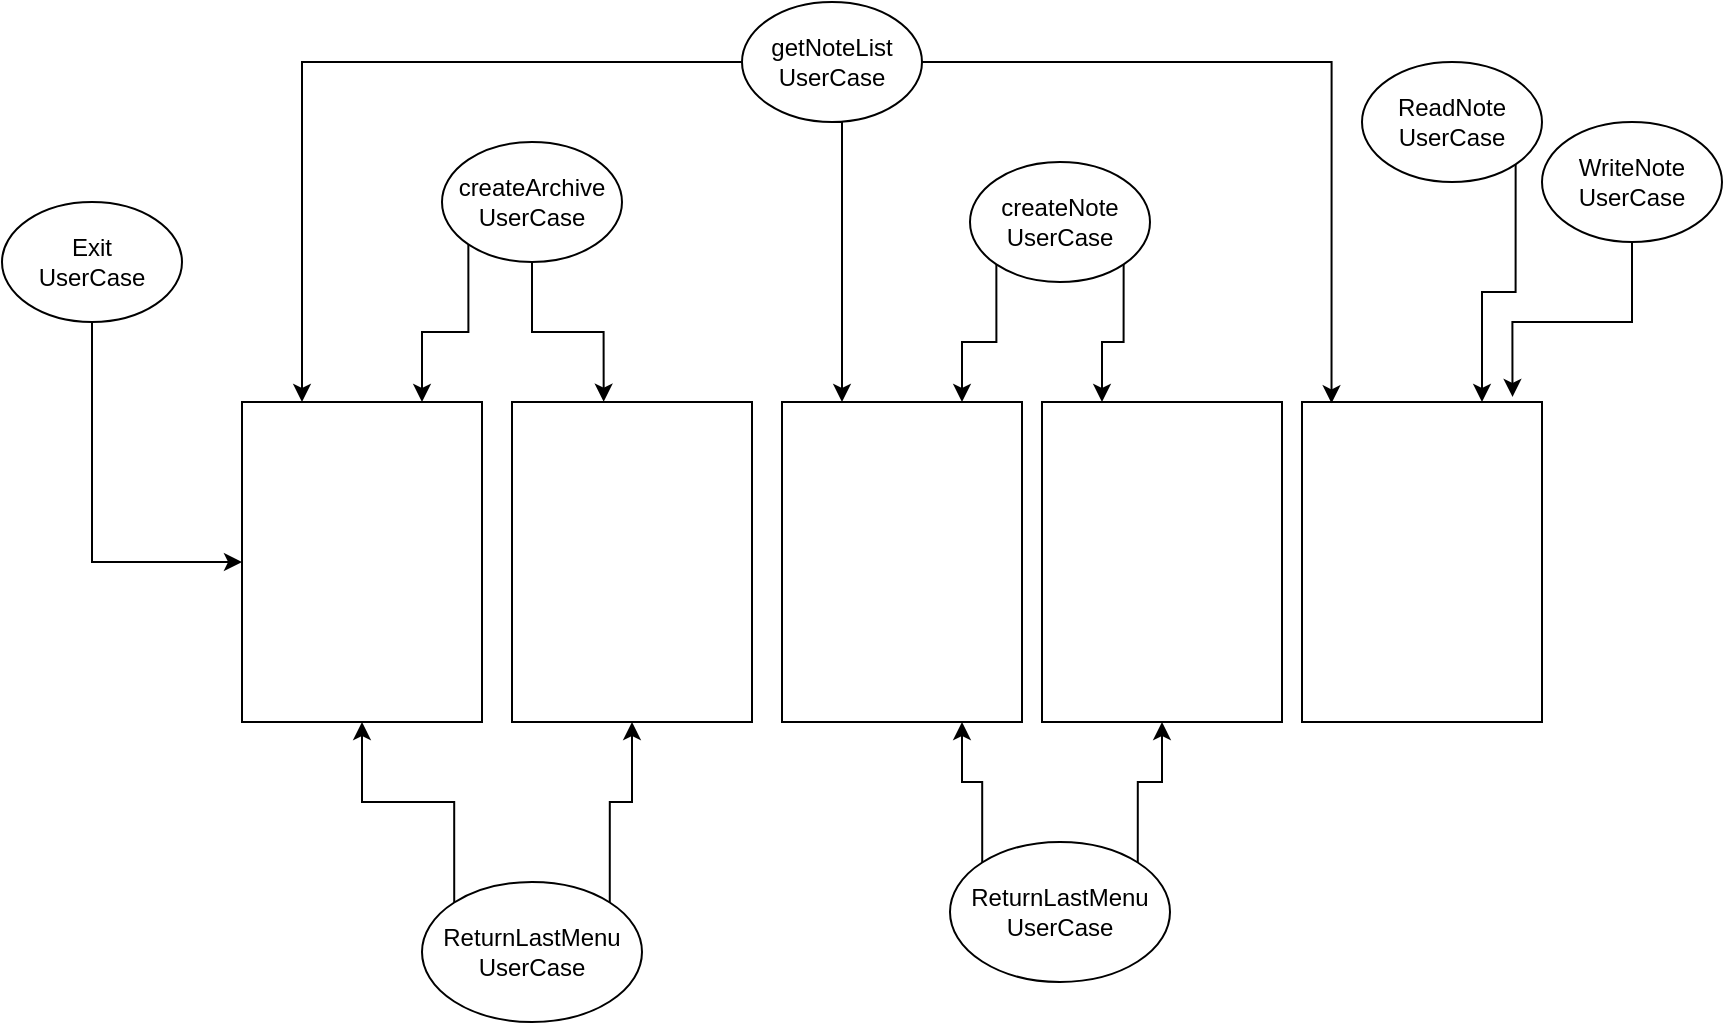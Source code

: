 <mxfile version="21.3.4" type="github">
  <diagram name="Страница 1" id="kjG9lB7ZpE4-tK7_RKbl">
    <mxGraphModel dx="1829" dy="569" grid="1" gridSize="10" guides="1" tooltips="1" connect="1" arrows="1" fold="1" page="1" pageScale="1" pageWidth="827" pageHeight="1169" math="0" shadow="0">
      <root>
        <mxCell id="0" />
        <mxCell id="1" parent="0" />
        <mxCell id="nSvpjmNpNfjdV9OC4rbj-11" value="" style="rounded=0;whiteSpace=wrap;html=1;" vertex="1" parent="1">
          <mxGeometry x="320" y="370" width="120" height="160" as="geometry" />
        </mxCell>
        <mxCell id="nSvpjmNpNfjdV9OC4rbj-12" value="" style="rounded=0;whiteSpace=wrap;html=1;" vertex="1" parent="1">
          <mxGeometry x="450" y="370" width="120" height="160" as="geometry" />
        </mxCell>
        <mxCell id="nSvpjmNpNfjdV9OC4rbj-13" value="" style="rounded=0;whiteSpace=wrap;html=1;" vertex="1" parent="1">
          <mxGeometry x="580" y="370" width="120" height="160" as="geometry" />
        </mxCell>
        <mxCell id="nSvpjmNpNfjdV9OC4rbj-10" value="" style="rounded=0;whiteSpace=wrap;html=1;" vertex="1" parent="1">
          <mxGeometry x="185" y="370" width="120" height="160" as="geometry" />
        </mxCell>
        <mxCell id="nSvpjmNpNfjdV9OC4rbj-8" value="" style="rounded=0;whiteSpace=wrap;html=1;" vertex="1" parent="1">
          <mxGeometry x="50" y="370" width="120" height="160" as="geometry" />
        </mxCell>
        <mxCell id="nSvpjmNpNfjdV9OC4rbj-25" style="edgeStyle=orthogonalEdgeStyle;rounded=0;orthogonalLoop=1;jettySize=auto;html=1;exitX=0;exitY=0.5;exitDx=0;exitDy=0;entryX=0.25;entryY=0;entryDx=0;entryDy=0;" edge="1" parent="1" source="nSvpjmNpNfjdV9OC4rbj-3" target="nSvpjmNpNfjdV9OC4rbj-8">
          <mxGeometry relative="1" as="geometry" />
        </mxCell>
        <mxCell id="nSvpjmNpNfjdV9OC4rbj-26" style="edgeStyle=orthogonalEdgeStyle;rounded=0;orthogonalLoop=1;jettySize=auto;html=1;exitX=0.5;exitY=1;exitDx=0;exitDy=0;entryX=0.25;entryY=0;entryDx=0;entryDy=0;" edge="1" parent="1" source="nSvpjmNpNfjdV9OC4rbj-3" target="nSvpjmNpNfjdV9OC4rbj-11">
          <mxGeometry relative="1" as="geometry">
            <Array as="points">
              <mxPoint x="350" y="230" />
            </Array>
          </mxGeometry>
        </mxCell>
        <mxCell id="nSvpjmNpNfjdV9OC4rbj-31" style="edgeStyle=orthogonalEdgeStyle;rounded=0;orthogonalLoop=1;jettySize=auto;html=1;exitX=1;exitY=0.5;exitDx=0;exitDy=0;entryX=0.123;entryY=0.004;entryDx=0;entryDy=0;entryPerimeter=0;" edge="1" parent="1" source="nSvpjmNpNfjdV9OC4rbj-3" target="nSvpjmNpNfjdV9OC4rbj-13">
          <mxGeometry relative="1" as="geometry" />
        </mxCell>
        <mxCell id="nSvpjmNpNfjdV9OC4rbj-3" value="getNoteList&lt;br&gt;UserCase" style="ellipse;whiteSpace=wrap;html=1;" vertex="1" parent="1">
          <mxGeometry x="300" y="170" width="90" height="60" as="geometry" />
        </mxCell>
        <mxCell id="nSvpjmNpNfjdV9OC4rbj-23" style="edgeStyle=orthogonalEdgeStyle;rounded=0;orthogonalLoop=1;jettySize=auto;html=1;exitX=0.5;exitY=1;exitDx=0;exitDy=0;entryX=0.382;entryY=-0.001;entryDx=0;entryDy=0;entryPerimeter=0;" edge="1" parent="1" source="nSvpjmNpNfjdV9OC4rbj-4" target="nSvpjmNpNfjdV9OC4rbj-10">
          <mxGeometry relative="1" as="geometry" />
        </mxCell>
        <mxCell id="nSvpjmNpNfjdV9OC4rbj-24" style="edgeStyle=orthogonalEdgeStyle;rounded=0;orthogonalLoop=1;jettySize=auto;html=1;exitX=0;exitY=1;exitDx=0;exitDy=0;entryX=0.75;entryY=0;entryDx=0;entryDy=0;" edge="1" parent="1" source="nSvpjmNpNfjdV9OC4rbj-4" target="nSvpjmNpNfjdV9OC4rbj-8">
          <mxGeometry relative="1" as="geometry" />
        </mxCell>
        <mxCell id="nSvpjmNpNfjdV9OC4rbj-4" value="createArchive&lt;br&gt;UserCase" style="ellipse;whiteSpace=wrap;html=1;" vertex="1" parent="1">
          <mxGeometry x="150" y="240" width="90" height="60" as="geometry" />
        </mxCell>
        <mxCell id="nSvpjmNpNfjdV9OC4rbj-27" style="edgeStyle=orthogonalEdgeStyle;rounded=0;orthogonalLoop=1;jettySize=auto;html=1;exitX=0;exitY=1;exitDx=0;exitDy=0;entryX=0.75;entryY=0;entryDx=0;entryDy=0;" edge="1" parent="1" source="nSvpjmNpNfjdV9OC4rbj-5" target="nSvpjmNpNfjdV9OC4rbj-11">
          <mxGeometry relative="1" as="geometry" />
        </mxCell>
        <mxCell id="nSvpjmNpNfjdV9OC4rbj-28" style="edgeStyle=orthogonalEdgeStyle;rounded=0;orthogonalLoop=1;jettySize=auto;html=1;exitX=1;exitY=1;exitDx=0;exitDy=0;entryX=0.25;entryY=0;entryDx=0;entryDy=0;" edge="1" parent="1" source="nSvpjmNpNfjdV9OC4rbj-5" target="nSvpjmNpNfjdV9OC4rbj-12">
          <mxGeometry relative="1" as="geometry" />
        </mxCell>
        <mxCell id="nSvpjmNpNfjdV9OC4rbj-5" value="createNote&lt;br&gt;UserCase" style="ellipse;whiteSpace=wrap;html=1;" vertex="1" parent="1">
          <mxGeometry x="414" y="250" width="90" height="60" as="geometry" />
        </mxCell>
        <mxCell id="nSvpjmNpNfjdV9OC4rbj-30" style="edgeStyle=orthogonalEdgeStyle;rounded=0;orthogonalLoop=1;jettySize=auto;html=1;exitX=1;exitY=1;exitDx=0;exitDy=0;entryX=0.75;entryY=0;entryDx=0;entryDy=0;" edge="1" parent="1" source="nSvpjmNpNfjdV9OC4rbj-6" target="nSvpjmNpNfjdV9OC4rbj-13">
          <mxGeometry relative="1" as="geometry" />
        </mxCell>
        <mxCell id="nSvpjmNpNfjdV9OC4rbj-6" value="ReadNote&lt;br&gt;UserCase" style="ellipse;whiteSpace=wrap;html=1;" vertex="1" parent="1">
          <mxGeometry x="610" y="200" width="90" height="60" as="geometry" />
        </mxCell>
        <mxCell id="nSvpjmNpNfjdV9OC4rbj-29" style="edgeStyle=orthogonalEdgeStyle;rounded=0;orthogonalLoop=1;jettySize=auto;html=1;exitX=0.5;exitY=1;exitDx=0;exitDy=0;entryX=0.877;entryY=-0.016;entryDx=0;entryDy=0;entryPerimeter=0;" edge="1" parent="1" source="nSvpjmNpNfjdV9OC4rbj-7" target="nSvpjmNpNfjdV9OC4rbj-13">
          <mxGeometry relative="1" as="geometry" />
        </mxCell>
        <mxCell id="nSvpjmNpNfjdV9OC4rbj-7" value="WriteNote&lt;br&gt;UserCase" style="ellipse;whiteSpace=wrap;html=1;" vertex="1" parent="1">
          <mxGeometry x="700" y="230" width="90" height="60" as="geometry" />
        </mxCell>
        <mxCell id="nSvpjmNpNfjdV9OC4rbj-33" style="edgeStyle=orthogonalEdgeStyle;rounded=0;orthogonalLoop=1;jettySize=auto;html=1;exitX=0.5;exitY=1;exitDx=0;exitDy=0;entryX=0;entryY=0.5;entryDx=0;entryDy=0;" edge="1" parent="1" source="nSvpjmNpNfjdV9OC4rbj-32" target="nSvpjmNpNfjdV9OC4rbj-8">
          <mxGeometry relative="1" as="geometry" />
        </mxCell>
        <mxCell id="nSvpjmNpNfjdV9OC4rbj-32" value="Exit&lt;br&gt;UserCase" style="ellipse;whiteSpace=wrap;html=1;" vertex="1" parent="1">
          <mxGeometry x="-70" y="270" width="90" height="60" as="geometry" />
        </mxCell>
        <mxCell id="nSvpjmNpNfjdV9OC4rbj-35" style="edgeStyle=orthogonalEdgeStyle;rounded=0;orthogonalLoop=1;jettySize=auto;html=1;exitX=1;exitY=0;exitDx=0;exitDy=0;entryX=0.5;entryY=1;entryDx=0;entryDy=0;" edge="1" parent="1" source="nSvpjmNpNfjdV9OC4rbj-34" target="nSvpjmNpNfjdV9OC4rbj-10">
          <mxGeometry relative="1" as="geometry" />
        </mxCell>
        <mxCell id="nSvpjmNpNfjdV9OC4rbj-36" style="edgeStyle=orthogonalEdgeStyle;rounded=0;orthogonalLoop=1;jettySize=auto;html=1;exitX=0;exitY=0;exitDx=0;exitDy=0;entryX=0.5;entryY=1;entryDx=0;entryDy=0;" edge="1" parent="1" source="nSvpjmNpNfjdV9OC4rbj-34" target="nSvpjmNpNfjdV9OC4rbj-8">
          <mxGeometry relative="1" as="geometry" />
        </mxCell>
        <mxCell id="nSvpjmNpNfjdV9OC4rbj-34" value="ReturnLastMenu&lt;br&gt;UserCase" style="ellipse;whiteSpace=wrap;html=1;" vertex="1" parent="1">
          <mxGeometry x="140" y="610" width="110" height="70" as="geometry" />
        </mxCell>
        <mxCell id="nSvpjmNpNfjdV9OC4rbj-38" style="edgeStyle=orthogonalEdgeStyle;rounded=0;orthogonalLoop=1;jettySize=auto;html=1;exitX=1;exitY=0;exitDx=0;exitDy=0;entryX=0.5;entryY=1;entryDx=0;entryDy=0;" edge="1" parent="1" source="nSvpjmNpNfjdV9OC4rbj-37" target="nSvpjmNpNfjdV9OC4rbj-12">
          <mxGeometry relative="1" as="geometry" />
        </mxCell>
        <mxCell id="nSvpjmNpNfjdV9OC4rbj-39" style="edgeStyle=orthogonalEdgeStyle;rounded=0;orthogonalLoop=1;jettySize=auto;html=1;exitX=0;exitY=0;exitDx=0;exitDy=0;entryX=0.75;entryY=1;entryDx=0;entryDy=0;" edge="1" parent="1" source="nSvpjmNpNfjdV9OC4rbj-37" target="nSvpjmNpNfjdV9OC4rbj-11">
          <mxGeometry relative="1" as="geometry" />
        </mxCell>
        <mxCell id="nSvpjmNpNfjdV9OC4rbj-37" value="ReturnLastMenu&lt;br&gt;UserCase" style="ellipse;whiteSpace=wrap;html=1;" vertex="1" parent="1">
          <mxGeometry x="404" y="590" width="110" height="70" as="geometry" />
        </mxCell>
      </root>
    </mxGraphModel>
  </diagram>
</mxfile>
